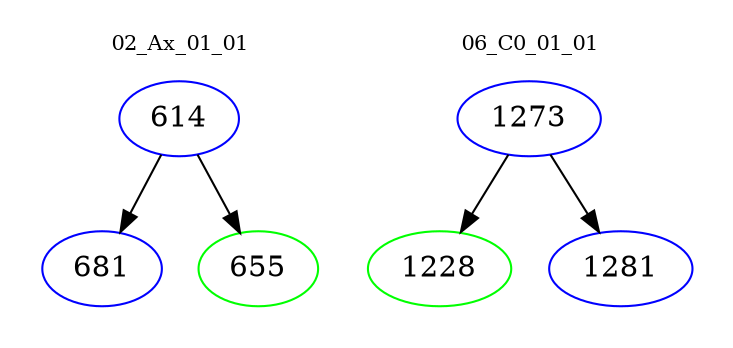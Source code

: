digraph{
subgraph cluster_0 {
color = white
label = "02_Ax_01_01";
fontsize=10;
T0_614 [label="614", color="blue"]
T0_614 -> T0_681 [color="black"]
T0_681 [label="681", color="blue"]
T0_614 -> T0_655 [color="black"]
T0_655 [label="655", color="green"]
}
subgraph cluster_1 {
color = white
label = "06_C0_01_01";
fontsize=10;
T1_1273 [label="1273", color="blue"]
T1_1273 -> T1_1228 [color="black"]
T1_1228 [label="1228", color="green"]
T1_1273 -> T1_1281 [color="black"]
T1_1281 [label="1281", color="blue"]
}
}
